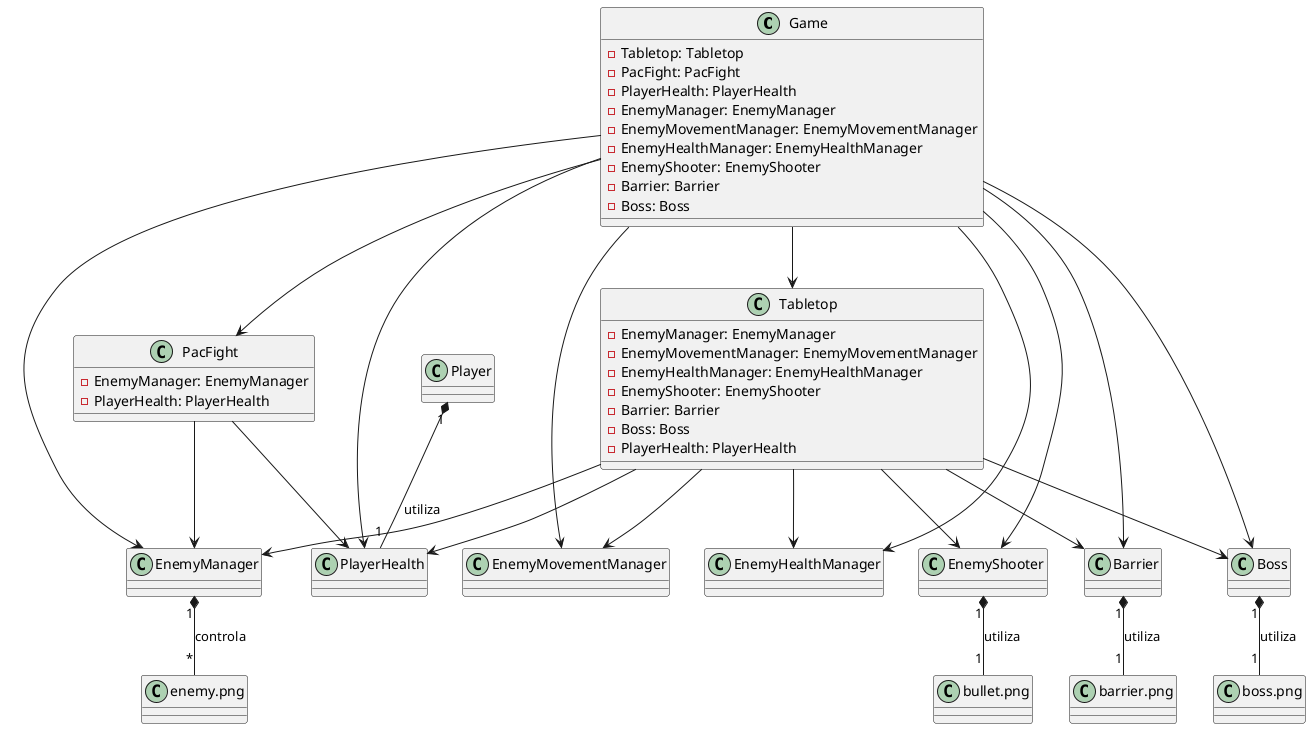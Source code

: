 @startuml SpaceInvaders

' Clases principales
class Game {
    - Tabletop: Tabletop
    - PacFight: PacFight
    - PlayerHealth: PlayerHealth
    - EnemyManager: EnemyManager
    - EnemyMovementManager: EnemyMovementManager
    - EnemyHealthManager: EnemyHealthManager
    - EnemyShooter: EnemyShooter
    - Barrier: Barrier
    - Boss: Boss
}

class Tabletop {
    - EnemyManager: EnemyManager
    - EnemyMovementManager: EnemyMovementManager
    - EnemyHealthManager: EnemyHealthManager
    - EnemyShooter: EnemyShooter
    - Barrier: Barrier
    - Boss: Boss
    - PlayerHealth: PlayerHealth
}

class PacFight {
    - EnemyManager: EnemyManager
    - PlayerHealth: PlayerHealth
}

class EnemyManager
class EnemyMovementManager
class EnemyHealthManager
class EnemyShooter
class Barrier
class Boss
class PlayerHealth

class EnemySprite as "enemy.png"
class BossSprite as "boss.png"
class BarrierSprite as "barrier.png"
class BulletSprite as "bullet.png"

' Relaciones
Game --> Tabletop
Game --> PacFight
Game --> PlayerHealth
Game --> EnemyManager
Game --> EnemyMovementManager
Game --> EnemyHealthManager
Game --> EnemyShooter
Game --> Barrier
Game --> Boss

Tabletop --> EnemyManager
Tabletop --> EnemyMovementManager
Tabletop --> EnemyHealthManager
Tabletop --> EnemyShooter
Tabletop --> Barrier
Tabletop --> Boss
Tabletop --> PlayerHealth

PacFight --> EnemyManager
PacFight --> PlayerHealth

Player "1" *-- "1" PlayerHealth : utiliza
EnemyManager "1" *-- "*" EnemySprite : controla
Boss "1" *-- "1" BossSprite : utiliza
Barrier "1" *-- "1" BarrierSprite : utiliza
EnemyShooter "1" *-- "1" BulletSprite : utiliza

@enduml